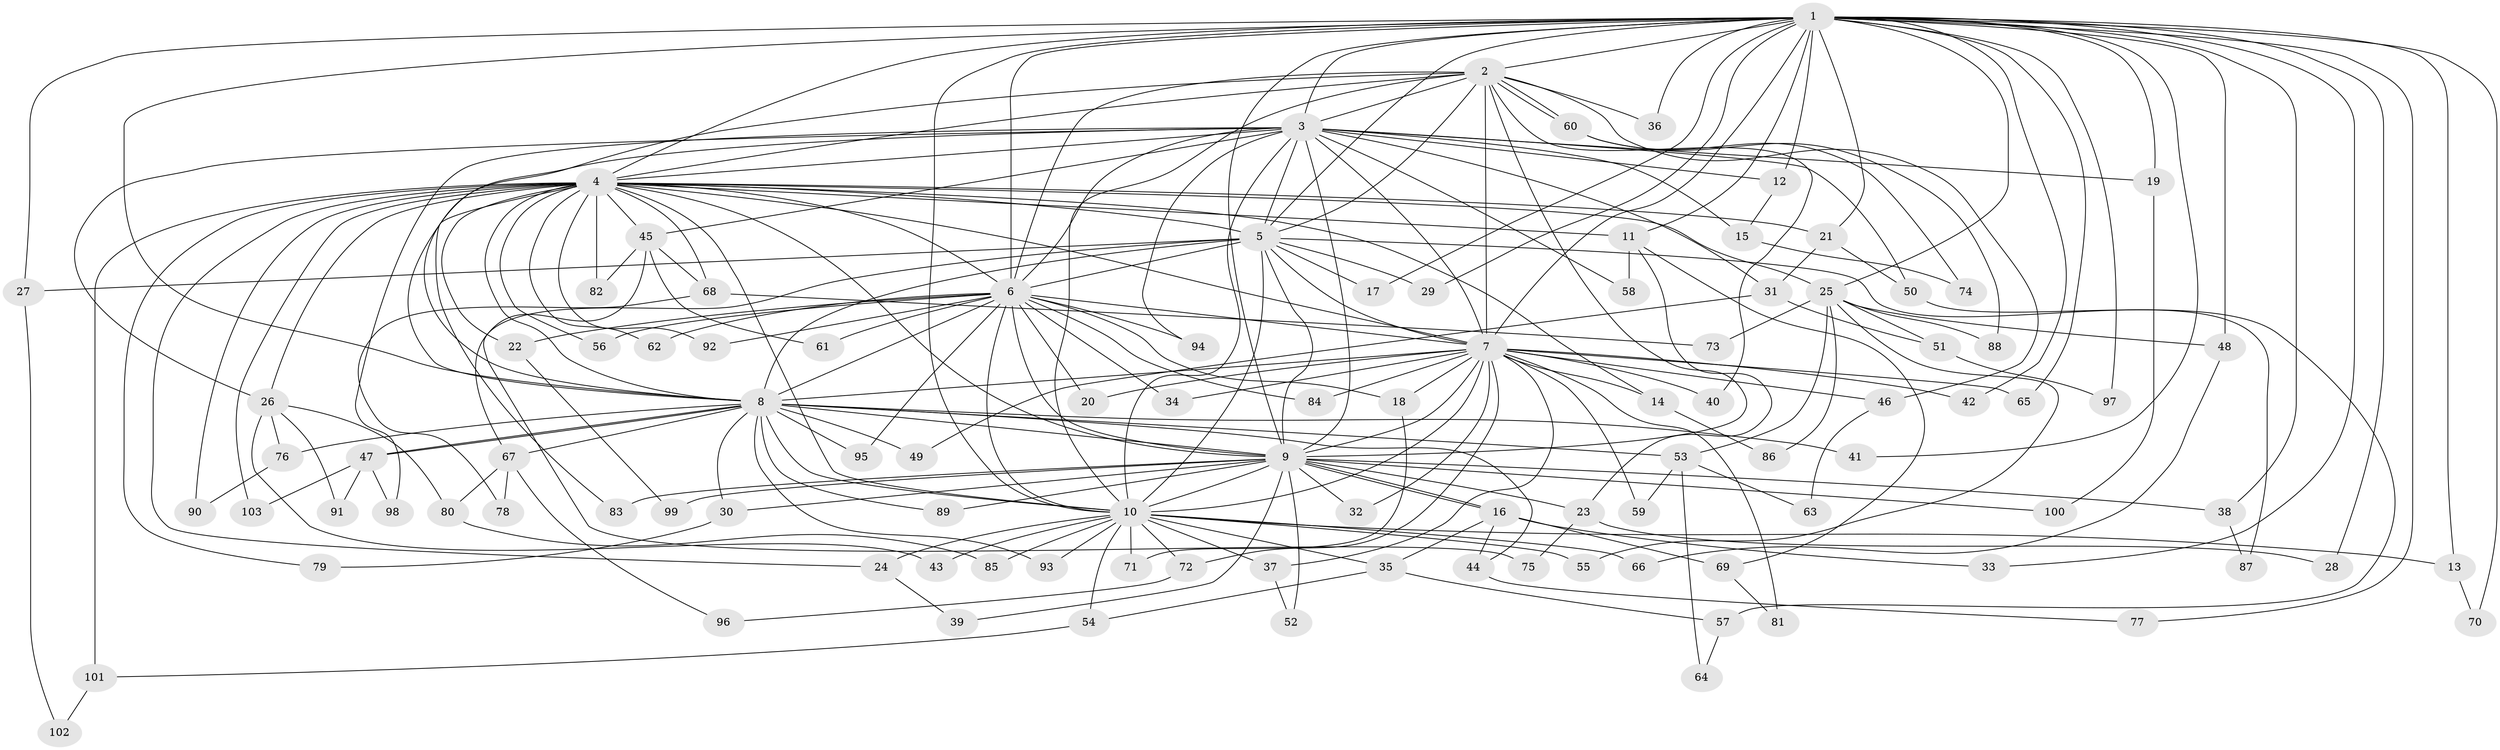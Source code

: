 // coarse degree distribution, {24: 0.01639344262295082, 13: 0.03278688524590164, 16: 0.01639344262295082, 22: 0.03278688524590164, 19: 0.03278688524590164, 18: 0.01639344262295082, 5: 0.06557377049180328, 3: 0.2786885245901639, 2: 0.39344262295081966, 7: 0.01639344262295082, 6: 0.03278688524590164, 4: 0.04918032786885246, 12: 0.01639344262295082}
// Generated by graph-tools (version 1.1) at 2025/17/03/04/25 18:17:35]
// undirected, 103 vertices, 231 edges
graph export_dot {
graph [start="1"]
  node [color=gray90,style=filled];
  1;
  2;
  3;
  4;
  5;
  6;
  7;
  8;
  9;
  10;
  11;
  12;
  13;
  14;
  15;
  16;
  17;
  18;
  19;
  20;
  21;
  22;
  23;
  24;
  25;
  26;
  27;
  28;
  29;
  30;
  31;
  32;
  33;
  34;
  35;
  36;
  37;
  38;
  39;
  40;
  41;
  42;
  43;
  44;
  45;
  46;
  47;
  48;
  49;
  50;
  51;
  52;
  53;
  54;
  55;
  56;
  57;
  58;
  59;
  60;
  61;
  62;
  63;
  64;
  65;
  66;
  67;
  68;
  69;
  70;
  71;
  72;
  73;
  74;
  75;
  76;
  77;
  78;
  79;
  80;
  81;
  82;
  83;
  84;
  85;
  86;
  87;
  88;
  89;
  90;
  91;
  92;
  93;
  94;
  95;
  96;
  97;
  98;
  99;
  100;
  101;
  102;
  103;
  1 -- 2;
  1 -- 3;
  1 -- 4;
  1 -- 5;
  1 -- 6;
  1 -- 7;
  1 -- 8;
  1 -- 9;
  1 -- 10;
  1 -- 11;
  1 -- 12;
  1 -- 13;
  1 -- 17;
  1 -- 19;
  1 -- 21;
  1 -- 25;
  1 -- 27;
  1 -- 28;
  1 -- 29;
  1 -- 33;
  1 -- 36;
  1 -- 38;
  1 -- 41;
  1 -- 42;
  1 -- 48;
  1 -- 65;
  1 -- 70;
  1 -- 77;
  1 -- 97;
  2 -- 3;
  2 -- 4;
  2 -- 5;
  2 -- 6;
  2 -- 7;
  2 -- 8;
  2 -- 9;
  2 -- 10;
  2 -- 36;
  2 -- 40;
  2 -- 46;
  2 -- 60;
  2 -- 60;
  3 -- 4;
  3 -- 5;
  3 -- 6;
  3 -- 7;
  3 -- 8;
  3 -- 9;
  3 -- 10;
  3 -- 12;
  3 -- 15;
  3 -- 19;
  3 -- 26;
  3 -- 31;
  3 -- 45;
  3 -- 50;
  3 -- 58;
  3 -- 94;
  3 -- 98;
  4 -- 5;
  4 -- 6;
  4 -- 7;
  4 -- 8;
  4 -- 9;
  4 -- 10;
  4 -- 11;
  4 -- 14;
  4 -- 21;
  4 -- 22;
  4 -- 24;
  4 -- 25;
  4 -- 26;
  4 -- 45;
  4 -- 56;
  4 -- 62;
  4 -- 68;
  4 -- 79;
  4 -- 82;
  4 -- 83;
  4 -- 90;
  4 -- 92;
  4 -- 101;
  4 -- 103;
  5 -- 6;
  5 -- 7;
  5 -- 8;
  5 -- 9;
  5 -- 10;
  5 -- 17;
  5 -- 27;
  5 -- 29;
  5 -- 67;
  5 -- 87;
  6 -- 7;
  6 -- 8;
  6 -- 9;
  6 -- 10;
  6 -- 18;
  6 -- 20;
  6 -- 22;
  6 -- 34;
  6 -- 56;
  6 -- 61;
  6 -- 62;
  6 -- 84;
  6 -- 92;
  6 -- 94;
  6 -- 95;
  7 -- 8;
  7 -- 9;
  7 -- 10;
  7 -- 14;
  7 -- 18;
  7 -- 20;
  7 -- 32;
  7 -- 34;
  7 -- 37;
  7 -- 40;
  7 -- 42;
  7 -- 46;
  7 -- 59;
  7 -- 65;
  7 -- 72;
  7 -- 81;
  7 -- 84;
  8 -- 9;
  8 -- 10;
  8 -- 30;
  8 -- 41;
  8 -- 44;
  8 -- 47;
  8 -- 47;
  8 -- 49;
  8 -- 53;
  8 -- 67;
  8 -- 76;
  8 -- 89;
  8 -- 93;
  8 -- 95;
  9 -- 10;
  9 -- 16;
  9 -- 16;
  9 -- 23;
  9 -- 30;
  9 -- 32;
  9 -- 38;
  9 -- 39;
  9 -- 52;
  9 -- 83;
  9 -- 89;
  9 -- 99;
  9 -- 100;
  10 -- 13;
  10 -- 24;
  10 -- 35;
  10 -- 37;
  10 -- 43;
  10 -- 54;
  10 -- 55;
  10 -- 66;
  10 -- 71;
  10 -- 72;
  10 -- 85;
  10 -- 93;
  11 -- 23;
  11 -- 58;
  11 -- 69;
  12 -- 15;
  13 -- 70;
  14 -- 86;
  15 -- 74;
  16 -- 33;
  16 -- 35;
  16 -- 44;
  16 -- 69;
  18 -- 71;
  19 -- 100;
  21 -- 31;
  21 -- 50;
  22 -- 99;
  23 -- 28;
  23 -- 75;
  24 -- 39;
  25 -- 48;
  25 -- 51;
  25 -- 53;
  25 -- 55;
  25 -- 73;
  25 -- 86;
  25 -- 88;
  26 -- 43;
  26 -- 76;
  26 -- 80;
  26 -- 91;
  27 -- 102;
  30 -- 79;
  31 -- 49;
  31 -- 51;
  35 -- 54;
  35 -- 57;
  37 -- 52;
  38 -- 87;
  44 -- 77;
  45 -- 61;
  45 -- 68;
  45 -- 75;
  45 -- 82;
  46 -- 63;
  47 -- 91;
  47 -- 98;
  47 -- 103;
  48 -- 66;
  50 -- 57;
  51 -- 97;
  53 -- 59;
  53 -- 63;
  53 -- 64;
  54 -- 101;
  57 -- 64;
  60 -- 74;
  60 -- 88;
  67 -- 78;
  67 -- 80;
  67 -- 96;
  68 -- 73;
  68 -- 78;
  69 -- 81;
  72 -- 96;
  76 -- 90;
  80 -- 85;
  101 -- 102;
}
